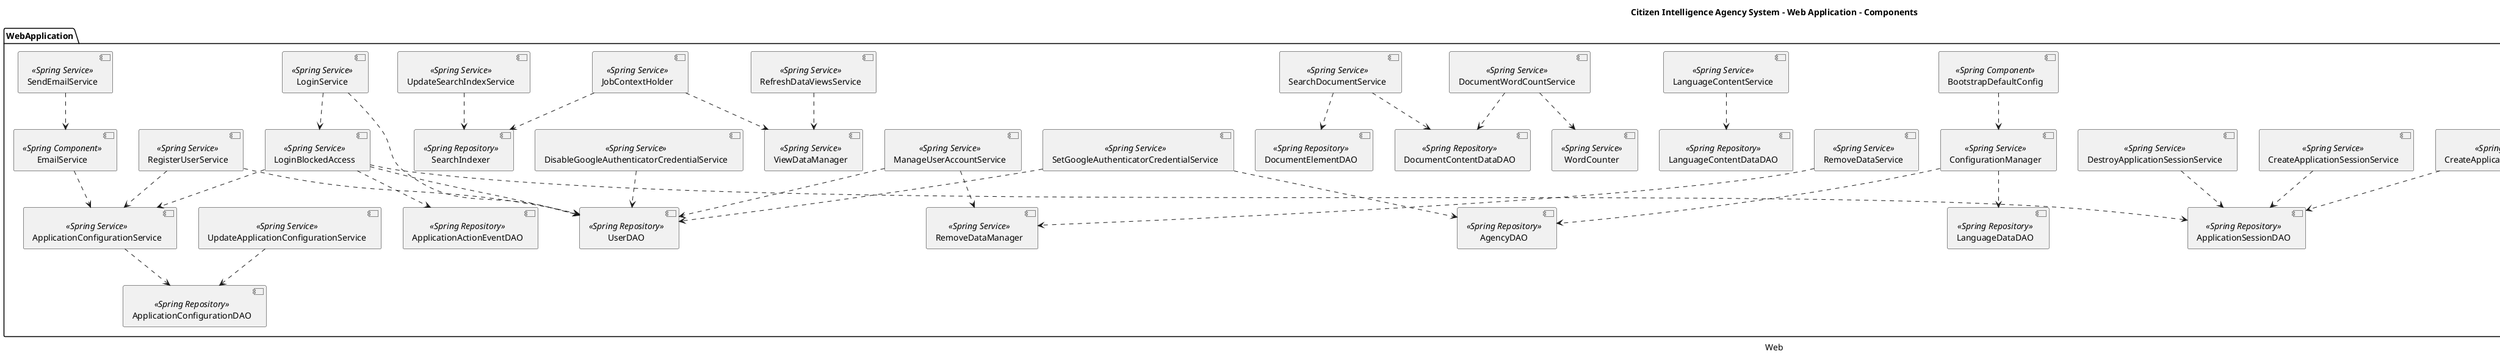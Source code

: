 @startuml
title Citizen Intelligence Agency System - Web Application - Components
caption Web
package WebApplication {
  component "AgencyDAO" <<Spring Repository>> as 60
  component "AgentContainer" <<Spring Component>> as 43
  component "ApplicationActionEventDAO" <<Spring Repository>> as 45
  component "ApplicationConfigurationDAO" <<Spring Repository>> as 55
  component "ApplicationConfigurationService" <<Spring Service>> as 20
  component "ApplicationManager" <<Spring Service>> as 15
  component "ApplicationSessionDAO" <<Spring Repository>> as 59
  component "AuthenticationProvider" <<Spring Component>> as 37
  component "BootstrapDefaultConfig" <<Spring Component>> as 40
  component "CommitteeProposalComponentDataDAO" <<Spring Repository>> as 52
  component "ComplianceCheckServiceImpl" <<Spring Service>> as 22
  component "ConfigurationManager" <<Spring Service>> as 12
  component "CountryElementDAO" <<Spring Repository>> as 53
  component "CreateApplicationEventService" <<Spring Service>> as 24
  component "CreateApplicationSessionService" <<Spring Service>> as 30
  component "DataContainer" <<Spring Component>> as 39
  component "DataDAO" <<Spring Repository>> as 48
  component "DataViewer" <<Spring Repository>> as 58
  component "DestroyApplicationSessionService" <<Spring Service>> as 18
  component "DisableGoogleAuthenticatorCredentialService" <<Spring Service>> as 31
  component "DocumentContentDataDAO" <<Spring Repository>> as 49
  component "DocumentElementDAO" <<Spring Repository>> as 47
  component "DocumentStatusContainerDAO" <<Spring Repository>> as 62
  component "DocumentWordCountService" <<Spring Service>> as 16
  component "EmailService" <<Spring Component>> as 38
  component "IndicatorElementDAO" <<Spring Repository>> as 57
  component "JobContextHolder" <<Spring Service>> as 11
  component "LanguageContentDataDAO" <<Spring Repository>> as 64
  component "LanguageContentService" <<Spring Service>> as 21
  component "LanguageDataDAO" <<Spring Repository>> as 63
  component "LoginBlockedAccess" <<Spring Service>> as 14
  component "LoginService" <<Spring Service>> as 27
  component "LogoutService" <<Spring Service>> as 34
  component "ManageUserAccountService" <<Spring Service>> as 10
  component "PersonDataDAO" <<Spring Repository>> as 44
  component "RefreshDataViewsService" <<Spring Service>> as 26
  component "RegisterUserService" <<Spring Service>> as 29
  component "RemoveDataManager" <<Spring Service>> as 17
  component "RemoveDataService" <<Spring Service>> as 35
  component "RulesEngine" <<Spring Service>> as 32
  component "SearchDocumentService" <<Spring Service>> as 28
  component "SearchIndexer" <<Spring Repository>> as 51
  component "SendEmailService" <<Spring Service>> as 36
  component "SetGoogleAuthenticatorCredentialService" <<Spring Service>> as 13
  component "SwedenPoliticalPartyDAO" <<Spring Repository>> as 61
  component "UpdateApplicationConfigurationService" <<Spring Service>> as 23
  component "UpdateSearchIndexService" <<Spring Service>> as 19
  component "UserDAO" <<Spring Repository>> as 46
  component "ViewDataDataContainerFactory" <<Spring Component>> as 41
  component "ViewDataManager" <<Spring Service>> as 25
  component "ViewRiksdagenCommitteeDAO" <<Spring Repository>> as 56
  component "ViewRiksdagenMinistryDAO" <<Spring Repository>> as 50
  component "VoteDataDAO" <<Spring Repository>> as 54
  component "WordCounter" <<Spring Service>> as 33
}
20 ..> 55 
15 ..> 43 
15 ..> 39 
15 ..> 41 
40 ..> 12 
22 ..> 32 
12 ..> 60 
12 ..> 63 
24 ..> 59 
30 ..> 59 
39 ..> 56 
18 ..> 59 
31 ..> 46 
16 ..> 49 
16 ..> 33 
38 ..> 20 
11 ..> 51 
11 ..> 25 
21 ..> 64 
14 ..> 45 
14 ..> 20 
14 ..> 59 
14 ..> 46 
27 ..> 14 
27 ..> 46 
10 ..> 17 
10 ..> 46 
26 ..> 25 
29 ..> 20 
29 ..> 46 
35 ..> 17 
32 ..> 58 
28 ..> 49 
28 ..> 47 
36 ..> 38 
13 ..> 60 
13 ..> 46 
23 ..> 55 
19 ..> 51 
41 ..> 39 
41 ..> 58 
@enduml